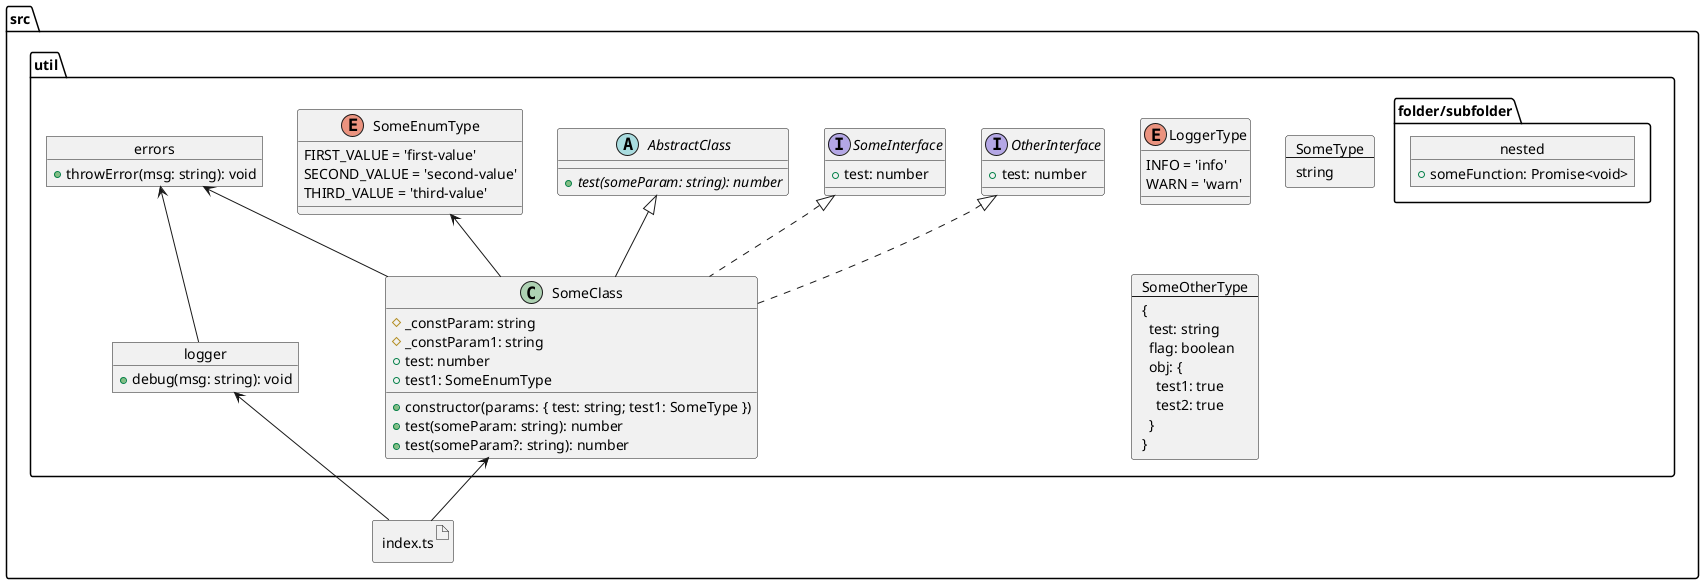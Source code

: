 @startuml
    folder "src" as src_b874d07 {
      artifact "index.ts" as index_ts_e4daf83f {
      }
      folder "util" as util_28bcbc6c {
        abstract "AbstractClass" as abstract_class_48ddc9a9 {
          + {abstract} test(someParam: string): number
        }
        object "errors" as errors_90641da1 {
          + throwError(msg: string): void
        }
        enum "LoggerType" as logger_type_d1ee5f1e {
          INFO = 'info'
          WARN = 'warn'
        }
        object "logger" as logger_d1ee5f1e {
          + debug(msg: string): void
        }
        interface "OtherInterface" as other_interface_9bbef566 {
          + test: number
        }
        card some_type_3e48ea5d [
          SomeType
          ---
          string
        ]
        card some_other_type_3e48ea5d [
          SomeOtherType
          ---
          {
            test: string
            flag: boolean
            obj: {
              test1: true
              test2: true
            }
          }
        ]
        class "SomeClass" as some_class_3e48ea5d {
          # _constParam: string
          # _constParam1: string
          + constructor(params: { test: string; test1: SomeType })
          + test(someParam: string): number
          + test: number
          + test(someParam?: string): number
          + test1: SomeEnumType
        }
        enum "SomeEnumType" as some_enum_type_688a0b15 {
          FIRST_VALUE = 'first-value'
          SECOND_VALUE = 'second-value'
          THIRD_VALUE = 'third-value'
        }
        interface "SomeInterface" as some_interface_7947f676 {
          + test: number
        }
        folder "folder/subfolder" as folder_subfolder_2ad52b28 {
          object "nested" as nested_e86545a3 {
            + someFunction: Promise<void>
          }
        }
      }
    }
  index_ts_e4daf83f -up-> some_class_3e48ea5d
  index_ts_e4daf83f -up-> logger_d1ee5f1e
  logger_d1ee5f1e -up-> errors_90641da1
  some_class_3e48ea5d -up-> errors_90641da1
  some_class_3e48ea5d -up-> some_enum_type_688a0b15
  some_class_3e48ea5d -up-|> abstract_class_48ddc9a9
  some_class_3e48ea5d .up.|> some_interface_7947f676
  some_class_3e48ea5d .up.|> other_interface_9bbef566
@enduml
